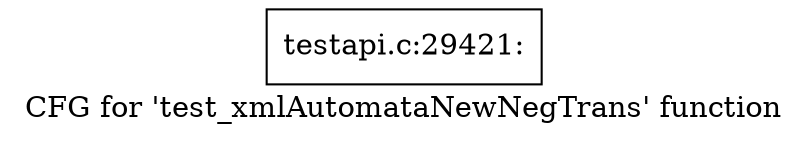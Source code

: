 digraph "CFG for 'test_xmlAutomataNewNegTrans' function" {
	label="CFG for 'test_xmlAutomataNewNegTrans' function";

	Node0x509c440 [shape=record,label="{testapi.c:29421:}"];
}
